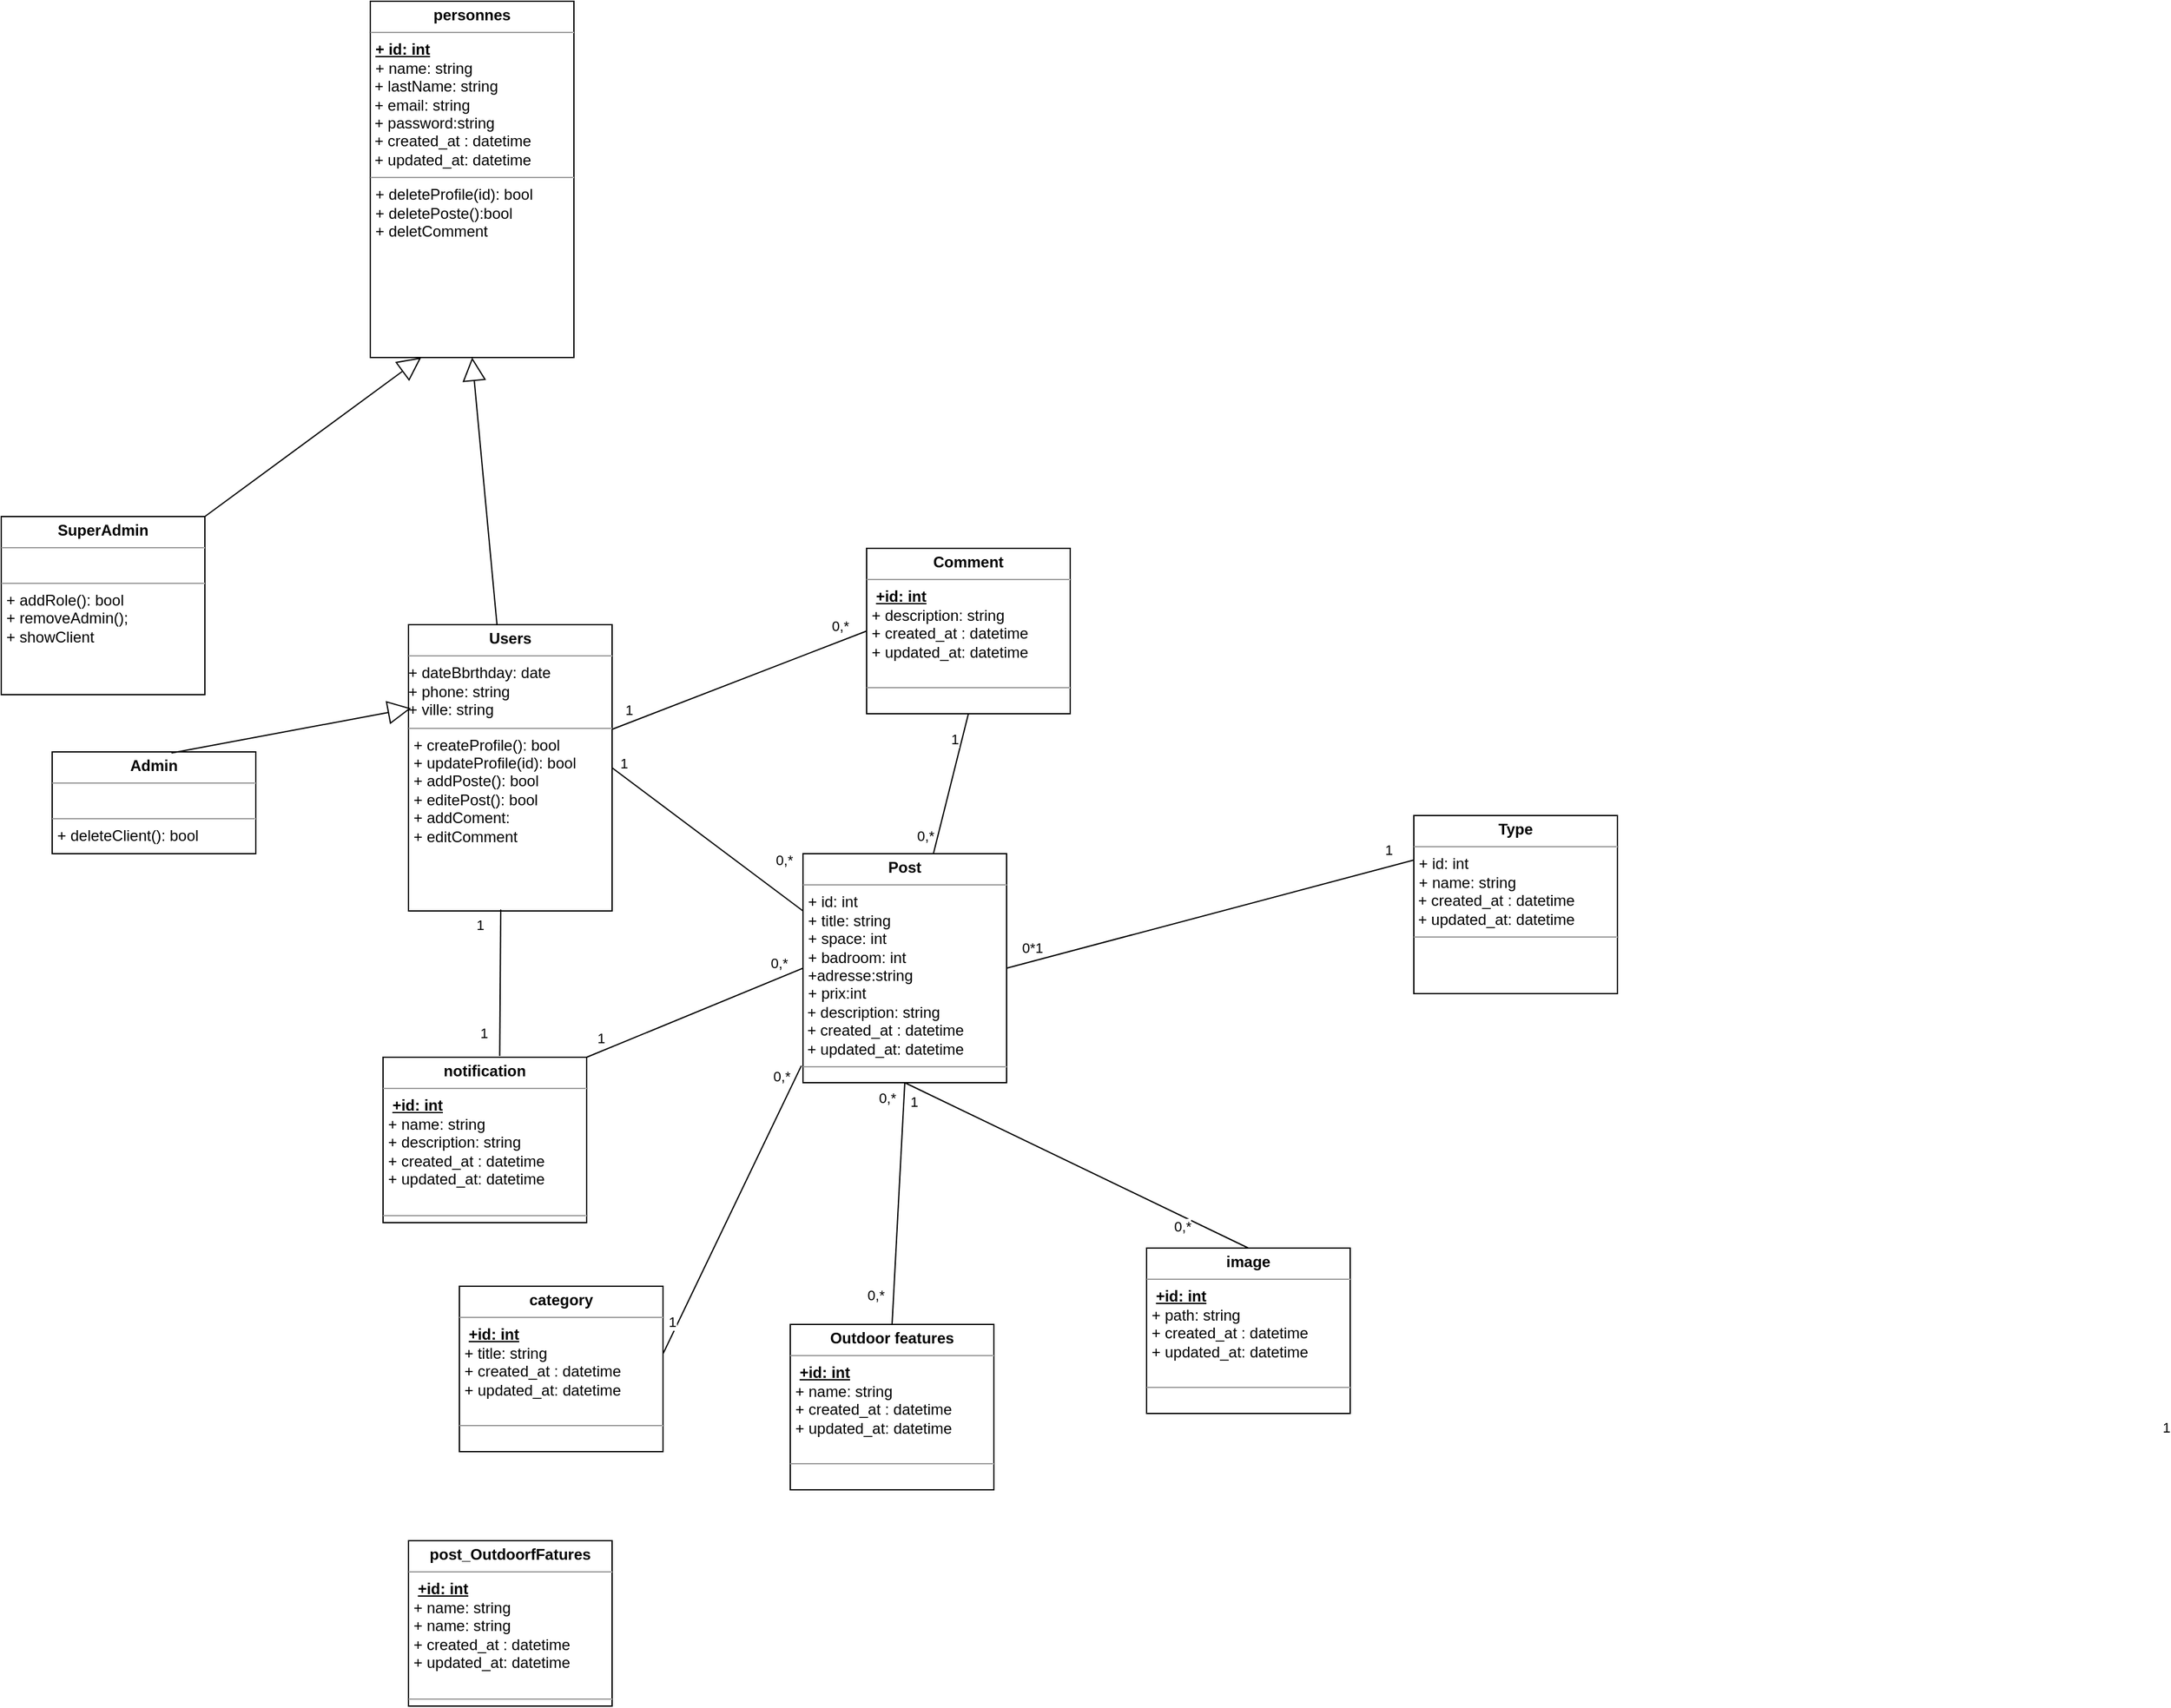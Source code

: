 <mxfile version="21.1.6" type="device">
  <diagram name="Page-1" id="3BSIAnSf3-IARGyF-t0X">
    <mxGraphModel dx="1105" dy="607" grid="1" gridSize="10" guides="1" tooltips="1" connect="1" arrows="1" fold="1" page="1" pageScale="1" pageWidth="827" pageHeight="1169" math="0" shadow="0">
      <root>
        <mxCell id="0" />
        <mxCell id="1" parent="0" />
        <mxCell id="Mf-esZh-TDdM1Es9REWu-5" value="&lt;p style=&quot;margin:0px;margin-top:4px;text-align:center;&quot;&gt;&lt;b&gt;Admin&lt;/b&gt;&lt;/p&gt;&lt;hr size=&quot;1&quot;&gt;&lt;p style=&quot;margin:0px;margin-left:4px;&quot;&gt;&lt;/p&gt;&lt;br&gt;&lt;hr size=&quot;1&quot;&gt;&lt;p style=&quot;margin:0px;margin-left:4px;&quot;&gt;&lt;span style=&quot;background-color: initial;&quot;&gt;+ deleteClient(): bool&lt;/span&gt;&lt;br&gt;&lt;/p&gt;" style="verticalAlign=top;align=left;overflow=fill;fontSize=12;fontFamily=Helvetica;html=1;" parent="1" vertex="1">
          <mxGeometry x="100" y="770" width="160" height="80" as="geometry" />
        </mxCell>
        <mxCell id="Mf-esZh-TDdM1Es9REWu-6" value="&lt;p style=&quot;margin:0px;margin-top:4px;text-align:center;&quot;&gt;&lt;b&gt;Users&lt;/b&gt;&lt;/p&gt;&lt;hr size=&quot;1&quot;&gt;&lt;p style=&quot;margin:0px;margin-left:4px;&quot;&gt;&lt;/p&gt;+ dateBbrthday: date&lt;br&gt;+ phone: string&lt;br&gt;+ ville: string&lt;br&gt;&lt;hr size=&quot;1&quot;&gt;&lt;p style=&quot;margin:0px;margin-left:4px;&quot;&gt;+ createProfile(): bool&lt;/p&gt;&lt;p style=&quot;margin:0px;margin-left:4px;&quot;&gt;+ updateProfile(id): bool&lt;/p&gt;&lt;p style=&quot;margin:0px;margin-left:4px;&quot;&gt;+ addPoste(): bool&lt;/p&gt;&lt;p style=&quot;margin:0px;margin-left:4px;&quot;&gt;+ editePost(): bool&lt;/p&gt;&lt;p style=&quot;margin:0px;margin-left:4px;&quot;&gt;+ addComent:&lt;/p&gt;&lt;p style=&quot;margin:0px;margin-left:4px;&quot;&gt;+ editComment&lt;/p&gt;" style="verticalAlign=top;align=left;overflow=fill;fontSize=12;fontFamily=Helvetica;html=1;" parent="1" vertex="1">
          <mxGeometry x="380" y="670" width="160" height="225" as="geometry" />
        </mxCell>
        <mxCell id="Mf-esZh-TDdM1Es9REWu-7" value="&lt;p style=&quot;margin:0px;margin-top:4px;text-align:center;&quot;&gt;&lt;b&gt;Post&lt;/b&gt;&lt;/p&gt;&lt;hr size=&quot;1&quot;&gt;&lt;p style=&quot;margin:0px;margin-left:4px;&quot;&gt;+ id: int&amp;nbsp;&lt;/p&gt;&lt;p style=&quot;margin:0px;margin-left:4px;&quot;&gt;+ title: string&lt;/p&gt;&lt;p style=&quot;margin:0px;margin-left:4px;&quot;&gt;+ space: int&amp;nbsp;&lt;/p&gt;&lt;p style=&quot;margin:0px;margin-left:4px;&quot;&gt;+ badroom: int&amp;nbsp;&lt;/p&gt;&lt;p style=&quot;margin:0px;margin-left:4px;&quot;&gt;+adresse:string&lt;/p&gt;&lt;p style=&quot;margin:0px;margin-left:4px;&quot;&gt;+ prix:int&amp;nbsp;&lt;/p&gt;&amp;nbsp;+ description: string&lt;br&gt;&amp;nbsp;+ created_at : datetime&lt;br style=&quot;border-color: var(--border-color);&quot;&gt;&amp;nbsp;+ updated_at: datetime&lt;br&gt;&lt;hr size=&quot;1&quot;&gt;&lt;p style=&quot;margin:0px;margin-left:4px;&quot;&gt;&lt;br&gt;&lt;/p&gt;" style="verticalAlign=top;align=left;overflow=fill;fontSize=12;fontFamily=Helvetica;html=1;" parent="1" vertex="1">
          <mxGeometry x="690" y="850" width="160" height="180" as="geometry" />
        </mxCell>
        <mxCell id="Mf-esZh-TDdM1Es9REWu-8" value="&lt;p style=&quot;margin:0px;margin-top:4px;text-align:center;&quot;&gt;&lt;b&gt;category&lt;/b&gt;&lt;/p&gt;&lt;hr size=&quot;1&quot;&gt;&lt;p style=&quot;margin:0px;margin-left:4px;&quot;&gt;&amp;nbsp;&lt;b&gt;&lt;u&gt;+id: int&lt;/u&gt;&lt;/b&gt;&lt;/p&gt;&lt;p style=&quot;margin:0px;margin-left:4px;&quot;&gt;+ title: string&lt;/p&gt;&lt;p style=&quot;margin:0px;margin-left:4px;&quot;&gt;&lt;span style=&quot;background-color: initial;&quot;&gt;+ created_at : datetime&lt;/span&gt;&lt;/p&gt;&lt;p style=&quot;margin:0px;margin-left:4px;&quot;&gt;+ updated_at: datetime&lt;br&gt;&lt;/p&gt;&amp;nbsp;&amp;nbsp;&lt;br&gt;&lt;hr size=&quot;1&quot;&gt;&lt;p style=&quot;margin:0px;margin-left:4px;&quot;&gt;&lt;br&gt;&lt;/p&gt;" style="verticalAlign=top;align=left;overflow=fill;fontSize=12;fontFamily=Helvetica;html=1;" parent="1" vertex="1">
          <mxGeometry x="420" y="1190" width="160" height="130" as="geometry" />
        </mxCell>
        <mxCell id="Mf-esZh-TDdM1Es9REWu-13" value="&lt;p style=&quot;margin:0px;margin-top:4px;text-align:center;&quot;&gt;&lt;b&gt;personnes&lt;/b&gt;&lt;/p&gt;&lt;hr size=&quot;1&quot;&gt;&lt;p style=&quot;margin:0px;margin-left:4px;&quot;&gt;&lt;u&gt;&lt;b&gt;+ id: int&lt;/b&gt;&lt;/u&gt;&lt;/p&gt;&lt;p style=&quot;margin:0px;margin-left:4px;&quot;&gt;+ name: string&lt;/p&gt;&amp;nbsp;+ lastName: string&lt;br&gt;&amp;nbsp;+ email: string&lt;br&gt;&amp;nbsp;+ password:string&amp;nbsp;&lt;br&gt;&amp;nbsp;+ created_at : datetime&lt;br&gt;&amp;nbsp;+ updated_at: datetime&lt;br&gt;&lt;hr size=&quot;1&quot;&gt;&lt;p style=&quot;margin:0px;margin-left:4px;&quot;&gt;+ deleteProfile(id): bool&lt;br&gt;&lt;/p&gt;&lt;p style=&quot;margin:0px;margin-left:4px;&quot;&gt;+ deletePoste():bool&lt;/p&gt;&lt;p style=&quot;margin:0px;margin-left:4px;&quot;&gt;+ deletComment&lt;br&gt;&lt;/p&gt;" style="verticalAlign=top;align=left;overflow=fill;fontSize=12;fontFamily=Helvetica;html=1;" parent="1" vertex="1">
          <mxGeometry x="350" y="180" width="160" height="280" as="geometry" />
        </mxCell>
        <mxCell id="Mf-esZh-TDdM1Es9REWu-18" value="" style="endArrow=block;endSize=16;endFill=0;html=1;rounded=0;entryX=0.5;entryY=1;entryDx=0;entryDy=0;" parent="1" source="Mf-esZh-TDdM1Es9REWu-6" target="Mf-esZh-TDdM1Es9REWu-13" edge="1">
          <mxGeometry width="160" relative="1" as="geometry">
            <mxPoint x="360" y="590" as="sourcePoint" />
            <mxPoint x="520" y="590" as="targetPoint" />
          </mxGeometry>
        </mxCell>
        <mxCell id="Mf-esZh-TDdM1Es9REWu-19" value="" style="endArrow=block;endSize=16;endFill=0;html=1;rounded=0;entryX=0.013;entryY=0.292;entryDx=0;entryDy=0;exitX=0.586;exitY=0.011;exitDx=0;exitDy=0;exitPerimeter=0;entryPerimeter=0;" parent="1" source="Mf-esZh-TDdM1Es9REWu-5" target="Mf-esZh-TDdM1Es9REWu-6" edge="1">
          <mxGeometry width="160" relative="1" as="geometry">
            <mxPoint x="389" y="525" as="sourcePoint" />
            <mxPoint x="290" y="360" as="targetPoint" />
          </mxGeometry>
        </mxCell>
        <mxCell id="RbwRPnONWxTmpKg00C96-1" value="&lt;p style=&quot;margin:0px;margin-top:4px;text-align:center;&quot;&gt;&lt;b&gt;Comment&lt;/b&gt;&lt;/p&gt;&lt;hr size=&quot;1&quot;&gt;&lt;p style=&quot;margin:0px;margin-left:4px;&quot;&gt;&amp;nbsp;&lt;b&gt;&lt;u&gt;+id: int&lt;/u&gt;&lt;/b&gt;&lt;/p&gt;&lt;p style=&quot;margin:0px;margin-left:4px;&quot;&gt;+ description: string&lt;/p&gt;&lt;p style=&quot;margin:0px;margin-left:4px;&quot;&gt;&lt;span style=&quot;background-color: initial;&quot;&gt;+ created_at : datetime&lt;/span&gt;&lt;/p&gt;&lt;p style=&quot;margin:0px;margin-left:4px;&quot;&gt;+ updated_at: datetime&lt;br&gt;&lt;/p&gt;&amp;nbsp;&amp;nbsp;&lt;br&gt;&lt;hr size=&quot;1&quot;&gt;&lt;p style=&quot;margin:0px;margin-left:4px;&quot;&gt;&lt;br&gt;&lt;/p&gt;" style="verticalAlign=top;align=left;overflow=fill;fontSize=12;fontFamily=Helvetica;html=1;" parent="1" vertex="1">
          <mxGeometry x="740" y="610" width="160" height="130" as="geometry" />
        </mxCell>
        <mxCell id="RbwRPnONWxTmpKg00C96-11" value="" style="endArrow=none;html=1;rounded=0;exitX=1;exitY=0.5;exitDx=0;exitDy=0;entryX=0;entryY=0.25;entryDx=0;entryDy=0;" parent="1" source="Mf-esZh-TDdM1Es9REWu-6" target="Mf-esZh-TDdM1Es9REWu-7" edge="1">
          <mxGeometry width="50" height="50" relative="1" as="geometry">
            <mxPoint x="640" y="770" as="sourcePoint" />
            <mxPoint x="710" y="720" as="targetPoint" />
          </mxGeometry>
        </mxCell>
        <mxCell id="RbwRPnONWxTmpKg00C96-12" value="1" style="edgeLabel;html=1;align=center;verticalAlign=middle;resizable=0;points=[];" parent="RbwRPnONWxTmpKg00C96-11" vertex="1" connectable="0">
          <mxGeometry x="-0.875" relative="1" as="geometry">
            <mxPoint y="-11" as="offset" />
          </mxGeometry>
        </mxCell>
        <mxCell id="RbwRPnONWxTmpKg00C96-13" value="0,*" style="edgeLabel;html=1;align=center;verticalAlign=middle;resizable=0;points=[];" parent="RbwRPnONWxTmpKg00C96-11" vertex="1" connectable="0">
          <mxGeometry x="0.856" y="3" relative="1" as="geometry">
            <mxPoint x="-6" y="-30" as="offset" />
          </mxGeometry>
        </mxCell>
        <mxCell id="RbwRPnONWxTmpKg00C96-14" value="" style="endArrow=none;html=1;rounded=0;exitX=1.001;exitY=0.406;exitDx=0;exitDy=0;entryX=-0.008;entryY=0.926;entryDx=0;entryDy=0;exitPerimeter=0;entryPerimeter=0;" parent="1" source="Mf-esZh-TDdM1Es9REWu-8" target="Mf-esZh-TDdM1Es9REWu-7" edge="1">
          <mxGeometry width="50" height="50" relative="1" as="geometry">
            <mxPoint x="550" y="888" as="sourcePoint" />
            <mxPoint x="837" y="820" as="targetPoint" />
          </mxGeometry>
        </mxCell>
        <mxCell id="RbwRPnONWxTmpKg00C96-15" value="1" style="edgeLabel;html=1;align=center;verticalAlign=middle;resizable=0;points=[];" parent="RbwRPnONWxTmpKg00C96-14" vertex="1" connectable="0">
          <mxGeometry x="-0.875" relative="1" as="geometry">
            <mxPoint y="-11" as="offset" />
          </mxGeometry>
        </mxCell>
        <mxCell id="RbwRPnONWxTmpKg00C96-16" value="0,*" style="edgeLabel;html=1;align=center;verticalAlign=middle;resizable=0;points=[];" parent="RbwRPnONWxTmpKg00C96-14" vertex="1" connectable="0">
          <mxGeometry x="0.856" y="3" relative="1" as="geometry">
            <mxPoint x="-6" y="-7" as="offset" />
          </mxGeometry>
        </mxCell>
        <mxCell id="RbwRPnONWxTmpKg00C96-17" value="" style="endArrow=none;html=1;rounded=0;exitX=0.998;exitY=0.366;exitDx=0;exitDy=0;entryX=0;entryY=0.5;entryDx=0;entryDy=0;exitPerimeter=0;" parent="1" source="Mf-esZh-TDdM1Es9REWu-6" target="RbwRPnONWxTmpKg00C96-1" edge="1">
          <mxGeometry width="50" height="50" relative="1" as="geometry">
            <mxPoint x="650" y="660" as="sourcePoint" />
            <mxPoint x="770" y="722" as="targetPoint" />
          </mxGeometry>
        </mxCell>
        <mxCell id="RbwRPnONWxTmpKg00C96-18" value="1" style="edgeLabel;html=1;align=center;verticalAlign=middle;resizable=0;points=[];" parent="RbwRPnONWxTmpKg00C96-17" vertex="1" connectable="0">
          <mxGeometry x="-0.875" relative="1" as="geometry">
            <mxPoint y="-11" as="offset" />
          </mxGeometry>
        </mxCell>
        <mxCell id="RbwRPnONWxTmpKg00C96-19" value="0,*" style="edgeLabel;html=1;align=center;verticalAlign=middle;resizable=0;points=[];" parent="RbwRPnONWxTmpKg00C96-17" vertex="1" connectable="0">
          <mxGeometry x="0.856" y="3" relative="1" as="geometry">
            <mxPoint x="-6" y="-7" as="offset" />
          </mxGeometry>
        </mxCell>
        <mxCell id="RbwRPnONWxTmpKg00C96-20" value="" style="endArrow=none;html=1;rounded=0;exitX=0.5;exitY=1;exitDx=0;exitDy=0;" parent="1" source="RbwRPnONWxTmpKg00C96-1" target="Mf-esZh-TDdM1Es9REWu-7" edge="1">
          <mxGeometry width="50" height="50" relative="1" as="geometry">
            <mxPoint x="1000" y="820" as="sourcePoint" />
            <mxPoint x="1270" y="1067" as="targetPoint" />
          </mxGeometry>
        </mxCell>
        <mxCell id="RbwRPnONWxTmpKg00C96-21" value="1" style="edgeLabel;html=1;align=center;verticalAlign=middle;resizable=0;points=[];" parent="RbwRPnONWxTmpKg00C96-20" vertex="1" connectable="0">
          <mxGeometry x="-0.875" relative="1" as="geometry">
            <mxPoint x="-10" y="13" as="offset" />
          </mxGeometry>
        </mxCell>
        <mxCell id="RbwRPnONWxTmpKg00C96-22" value="0,*" style="edgeLabel;html=1;align=center;verticalAlign=middle;resizable=0;points=[];" parent="RbwRPnONWxTmpKg00C96-20" vertex="1" connectable="0">
          <mxGeometry x="0.856" y="3" relative="1" as="geometry">
            <mxPoint x="-12" y="-7" as="offset" />
          </mxGeometry>
        </mxCell>
        <mxCell id="aGZNI1qmHqWn0Q5Iy5qk-1" value="&lt;p style=&quot;margin:0px;margin-top:4px;text-align:center;&quot;&gt;&lt;b&gt;SuperAdmin&lt;/b&gt;&lt;/p&gt;&lt;hr size=&quot;1&quot;&gt;&lt;p style=&quot;margin:0px;margin-left:4px;&quot;&gt;&lt;/p&gt;&lt;br&gt;&lt;hr size=&quot;1&quot;&gt;&lt;p style=&quot;margin:0px;margin-left:4px;&quot;&gt;&lt;span style=&quot;background-color: initial;&quot;&gt;+ addRole(): bool&lt;/span&gt;&lt;br&gt;&lt;/p&gt;&lt;p style=&quot;margin:0px;margin-left:4px;&quot;&gt;&lt;span style=&quot;background-color: initial;&quot;&gt;+ removeAdmin();&lt;/span&gt;&lt;/p&gt;&lt;p style=&quot;margin:0px;margin-left:4px;&quot;&gt;+ showClient&lt;/p&gt;" style="verticalAlign=top;align=left;overflow=fill;fontSize=12;fontFamily=Helvetica;html=1;" parent="1" vertex="1">
          <mxGeometry x="60" y="585" width="160" height="140" as="geometry" />
        </mxCell>
        <mxCell id="aGZNI1qmHqWn0Q5Iy5qk-3" value="" style="endArrow=block;endSize=16;endFill=0;html=1;rounded=0;entryX=0.25;entryY=1;entryDx=0;entryDy=0;exitX=1;exitY=0;exitDx=0;exitDy=0;" parent="1" source="aGZNI1qmHqWn0Q5Iy5qk-1" target="Mf-esZh-TDdM1Es9REWu-13" edge="1">
          <mxGeometry width="160" relative="1" as="geometry">
            <mxPoint x="466" y="595" as="sourcePoint" />
            <mxPoint x="440" y="470" as="targetPoint" />
          </mxGeometry>
        </mxCell>
        <mxCell id="aGZNI1qmHqWn0Q5Iy5qk-4" value="&lt;p style=&quot;margin:0px;margin-top:4px;text-align:center;&quot;&gt;&lt;b&gt;Type&lt;/b&gt;&lt;/p&gt;&lt;hr size=&quot;1&quot;&gt;&lt;p style=&quot;margin:0px;margin-left:4px;&quot;&gt;+ id: int&amp;nbsp;&lt;/p&gt;&lt;p style=&quot;margin:0px;margin-left:4px;&quot;&gt;+ name: string&lt;/p&gt;&amp;nbsp;+ created_at : datetime&lt;br style=&quot;border-color: var(--border-color);&quot;&gt;&amp;nbsp;+ updated_at: datetime&lt;br&gt;&lt;hr size=&quot;1&quot;&gt;&lt;p style=&quot;margin:0px;margin-left:4px;&quot;&gt;&lt;br&gt;&lt;/p&gt;" style="verticalAlign=top;align=left;overflow=fill;fontSize=12;fontFamily=Helvetica;html=1;" parent="1" vertex="1">
          <mxGeometry x="1170" y="820" width="160" height="140" as="geometry" />
        </mxCell>
        <mxCell id="aGZNI1qmHqWn0Q5Iy5qk-8" value="" style="endArrow=none;html=1;rounded=0;exitX=1;exitY=0.5;exitDx=0;exitDy=0;entryX=0;entryY=0.25;entryDx=0;entryDy=0;" parent="1" source="Mf-esZh-TDdM1Es9REWu-7" target="aGZNI1qmHqWn0Q5Iy5qk-4" edge="1">
          <mxGeometry width="50" height="50" relative="1" as="geometry">
            <mxPoint x="990" y="880" as="sourcePoint" />
            <mxPoint x="1210" y="1057" as="targetPoint" />
          </mxGeometry>
        </mxCell>
        <mxCell id="aGZNI1qmHqWn0Q5Iy5qk-9" value="0*1" style="edgeLabel;html=1;align=center;verticalAlign=middle;resizable=0;points=[];" parent="aGZNI1qmHqWn0Q5Iy5qk-8" vertex="1" connectable="0">
          <mxGeometry x="-0.875" relative="1" as="geometry">
            <mxPoint y="-11" as="offset" />
          </mxGeometry>
        </mxCell>
        <mxCell id="aGZNI1qmHqWn0Q5Iy5qk-10" value="1" style="edgeLabel;html=1;align=center;verticalAlign=middle;resizable=0;points=[];" parent="aGZNI1qmHqWn0Q5Iy5qk-8" vertex="1" connectable="0">
          <mxGeometry x="0.856" y="3" relative="1" as="geometry">
            <mxPoint x="614" y="443" as="offset" />
          </mxGeometry>
        </mxCell>
        <mxCell id="tyO3XUMYPPwO11Adx0IR-18" value="1&lt;br&gt;" style="edgeLabel;html=1;align=center;verticalAlign=middle;resizable=0;points=[];" parent="aGZNI1qmHqWn0Q5Iy5qk-8" vertex="1" connectable="0">
          <mxGeometry x="0.873" y="2" relative="1" as="geometry">
            <mxPoint x="1" y="-12" as="offset" />
          </mxGeometry>
        </mxCell>
        <mxCell id="tyO3XUMYPPwO11Adx0IR-1" value="&lt;p style=&quot;margin:0px;margin-top:4px;text-align:center;&quot;&gt;&lt;/p&gt;&lt;b&gt;&lt;div style=&quot;text-align: center;&quot;&gt;&lt;b style=&quot;background-color: initial;&quot;&gt;Outdoor features&lt;/b&gt;&lt;/div&gt;&lt;/b&gt;&lt;hr style=&quot;text-align: center;&quot; size=&quot;1&quot;&gt;&lt;p style=&quot;margin:0px;margin-left:4px;&quot;&gt;&amp;nbsp;&lt;b&gt;&lt;u&gt;+id: int&lt;/u&gt;&lt;/b&gt;&lt;/p&gt;&lt;p style=&quot;margin:0px;margin-left:4px;&quot;&gt;+ name: string&lt;/p&gt;&lt;p style=&quot;margin:0px;margin-left:4px;&quot;&gt;&lt;span style=&quot;background-color: initial;&quot;&gt;+ created_at : datetime&lt;/span&gt;&lt;/p&gt;&lt;p style=&quot;margin:0px;margin-left:4px;&quot;&gt;+ updated_at: datetime&lt;br&gt;&lt;/p&gt;&amp;nbsp;&amp;nbsp;&lt;br&gt;&lt;hr size=&quot;1&quot;&gt;&lt;p style=&quot;margin:0px;margin-left:4px;&quot;&gt;&lt;br&gt;&lt;/p&gt;" style="verticalAlign=top;align=left;overflow=fill;fontSize=12;fontFamily=Helvetica;html=1;" parent="1" vertex="1">
          <mxGeometry x="680" y="1220" width="160" height="130" as="geometry" />
        </mxCell>
        <mxCell id="tyO3XUMYPPwO11Adx0IR-3" value="" style="endArrow=none;html=1;rounded=0;exitX=0.5;exitY=0;exitDx=0;exitDy=0;entryX=0.5;entryY=1;entryDx=0;entryDy=0;" parent="1" source="tyO3XUMYPPwO11Adx0IR-1" target="Mf-esZh-TDdM1Es9REWu-7" edge="1">
          <mxGeometry width="50" height="50" relative="1" as="geometry">
            <mxPoint x="712" y="1103" as="sourcePoint" />
            <mxPoint x="827" y="1050" as="targetPoint" />
          </mxGeometry>
        </mxCell>
        <mxCell id="tyO3XUMYPPwO11Adx0IR-4" value="0,*" style="edgeLabel;html=1;align=center;verticalAlign=middle;resizable=0;points=[];" parent="tyO3XUMYPPwO11Adx0IR-3" vertex="1" connectable="0">
          <mxGeometry x="-0.875" relative="1" as="geometry">
            <mxPoint x="-14" y="-11" as="offset" />
          </mxGeometry>
        </mxCell>
        <mxCell id="tyO3XUMYPPwO11Adx0IR-5" value="0,*" style="edgeLabel;html=1;align=center;verticalAlign=middle;resizable=0;points=[];" parent="tyO3XUMYPPwO11Adx0IR-3" vertex="1" connectable="0">
          <mxGeometry x="0.856" y="3" relative="1" as="geometry">
            <mxPoint x="-11" y="-2" as="offset" />
          </mxGeometry>
        </mxCell>
        <mxCell id="tyO3XUMYPPwO11Adx0IR-6" value="&lt;p style=&quot;margin:0px;margin-top:4px;text-align:center;&quot;&gt;&lt;/p&gt;&lt;b&gt;&lt;div style=&quot;text-align: center;&quot;&gt;image&lt;/div&gt;&lt;/b&gt;&lt;hr style=&quot;text-align: center;&quot; size=&quot;1&quot;&gt;&lt;p style=&quot;margin:0px;margin-left:4px;&quot;&gt;&amp;nbsp;&lt;b&gt;&lt;u&gt;+id: int&lt;/u&gt;&lt;/b&gt;&lt;/p&gt;&lt;p style=&quot;margin:0px;margin-left:4px;&quot;&gt;+ path: string&lt;/p&gt;&lt;p style=&quot;margin:0px;margin-left:4px;&quot;&gt;&lt;span style=&quot;background-color: initial;&quot;&gt;+ created_at : datetime&lt;/span&gt;&lt;/p&gt;&lt;p style=&quot;margin:0px;margin-left:4px;&quot;&gt;+ updated_at: datetime&lt;br&gt;&lt;/p&gt;&amp;nbsp;&amp;nbsp;&lt;br&gt;&lt;hr size=&quot;1&quot;&gt;&lt;p style=&quot;margin:0px;margin-left:4px;&quot;&gt;&lt;br&gt;&lt;/p&gt;" style="verticalAlign=top;align=left;overflow=fill;fontSize=12;fontFamily=Helvetica;html=1;" parent="1" vertex="1">
          <mxGeometry x="960" y="1160" width="160" height="130" as="geometry" />
        </mxCell>
        <mxCell id="tyO3XUMYPPwO11Adx0IR-7" value="" style="endArrow=none;html=1;rounded=0;exitX=0.5;exitY=0;exitDx=0;exitDy=0;entryX=0.5;entryY=1;entryDx=0;entryDy=0;" parent="1" source="tyO3XUMYPPwO11Adx0IR-6" target="Mf-esZh-TDdM1Es9REWu-7" edge="1">
          <mxGeometry width="50" height="50" relative="1" as="geometry">
            <mxPoint x="670" y="1200" as="sourcePoint" />
            <mxPoint x="751" y="1000" as="targetPoint" />
          </mxGeometry>
        </mxCell>
        <mxCell id="tyO3XUMYPPwO11Adx0IR-8" value="0,*" style="edgeLabel;html=1;align=center;verticalAlign=middle;resizable=0;points=[];" parent="tyO3XUMYPPwO11Adx0IR-7" vertex="1" connectable="0">
          <mxGeometry x="-0.875" relative="1" as="geometry">
            <mxPoint x="-36" y="-9" as="offset" />
          </mxGeometry>
        </mxCell>
        <mxCell id="tyO3XUMYPPwO11Adx0IR-9" value="1" style="edgeLabel;html=1;align=center;verticalAlign=middle;resizable=0;points=[];" parent="tyO3XUMYPPwO11Adx0IR-7" vertex="1" connectable="0">
          <mxGeometry x="0.856" y="3" relative="1" as="geometry">
            <mxPoint x="-11" y="3" as="offset" />
          </mxGeometry>
        </mxCell>
        <mxCell id="tyO3XUMYPPwO11Adx0IR-10" value="&lt;p style=&quot;margin:0px;margin-top:4px;text-align:center;&quot;&gt;&lt;/p&gt;&lt;b&gt;&lt;div style=&quot;text-align: center;&quot;&gt;notification&lt;/div&gt;&lt;/b&gt;&lt;hr style=&quot;text-align: center;&quot; size=&quot;1&quot;&gt;&lt;p style=&quot;margin:0px;margin-left:4px;&quot;&gt;&amp;nbsp;&lt;b&gt;&lt;u&gt;+id: int&lt;/u&gt;&lt;/b&gt;&lt;/p&gt;&lt;p style=&quot;margin:0px;margin-left:4px;&quot;&gt;+ name: string&lt;/p&gt;&lt;p style=&quot;margin:0px;margin-left:4px;&quot;&gt;+ description: string&lt;br&gt;&lt;/p&gt;&lt;p style=&quot;margin:0px;margin-left:4px;&quot;&gt;&lt;span style=&quot;background-color: initial;&quot;&gt;+ created_at : datetime&lt;/span&gt;&lt;/p&gt;&lt;p style=&quot;margin:0px;margin-left:4px;&quot;&gt;+ updated_at: datetime&lt;br&gt;&lt;/p&gt;&amp;nbsp;&amp;nbsp;&lt;br&gt;&lt;hr size=&quot;1&quot;&gt;&lt;p style=&quot;margin:0px;margin-left:4px;&quot;&gt;&lt;br&gt;&lt;/p&gt;" style="verticalAlign=top;align=left;overflow=fill;fontSize=12;fontFamily=Helvetica;html=1;" parent="1" vertex="1">
          <mxGeometry x="360" y="1010" width="160" height="130" as="geometry" />
        </mxCell>
        <mxCell id="tyO3XUMYPPwO11Adx0IR-11" value="" style="endArrow=none;html=1;rounded=0;exitX=1;exitY=0;exitDx=0;exitDy=0;entryX=0;entryY=0.5;entryDx=0;entryDy=0;" parent="1" source="tyO3XUMYPPwO11Adx0IR-10" target="Mf-esZh-TDdM1Es9REWu-7" edge="1">
          <mxGeometry width="50" height="50" relative="1" as="geometry">
            <mxPoint x="490" y="1140" as="sourcePoint" />
            <mxPoint x="599" y="877" as="targetPoint" />
          </mxGeometry>
        </mxCell>
        <mxCell id="tyO3XUMYPPwO11Adx0IR-12" value="1" style="edgeLabel;html=1;align=center;verticalAlign=middle;resizable=0;points=[];" parent="tyO3XUMYPPwO11Adx0IR-11" vertex="1" connectable="0">
          <mxGeometry x="-0.875" relative="1" as="geometry">
            <mxPoint y="-11" as="offset" />
          </mxGeometry>
        </mxCell>
        <mxCell id="tyO3XUMYPPwO11Adx0IR-13" value="0,*" style="edgeLabel;html=1;align=center;verticalAlign=middle;resizable=0;points=[];" parent="tyO3XUMYPPwO11Adx0IR-11" vertex="1" connectable="0">
          <mxGeometry x="0.856" y="3" relative="1" as="geometry">
            <mxPoint x="-6" y="-7" as="offset" />
          </mxGeometry>
        </mxCell>
        <mxCell id="tyO3XUMYPPwO11Adx0IR-14" value="" style="endArrow=none;html=1;rounded=0;exitX=0.573;exitY=-0.008;exitDx=0;exitDy=0;entryX=0.453;entryY=0.995;entryDx=0;entryDy=0;entryPerimeter=0;exitPerimeter=0;" parent="1" source="tyO3XUMYPPwO11Adx0IR-10" target="Mf-esZh-TDdM1Es9REWu-6" edge="1">
          <mxGeometry width="50" height="50" relative="1" as="geometry">
            <mxPoint x="430" y="1020" as="sourcePoint" />
            <mxPoint x="700" y="930" as="targetPoint" />
          </mxGeometry>
        </mxCell>
        <mxCell id="tyO3XUMYPPwO11Adx0IR-15" value="1" style="edgeLabel;html=1;align=center;verticalAlign=middle;resizable=0;points=[];" parent="tyO3XUMYPPwO11Adx0IR-14" vertex="1" connectable="0">
          <mxGeometry x="-0.875" relative="1" as="geometry">
            <mxPoint x="-13" y="-11" as="offset" />
          </mxGeometry>
        </mxCell>
        <mxCell id="tyO3XUMYPPwO11Adx0IR-16" value="1" style="edgeLabel;html=1;align=center;verticalAlign=middle;resizable=0;points=[];" parent="tyO3XUMYPPwO11Adx0IR-14" vertex="1" connectable="0">
          <mxGeometry x="0.856" y="3" relative="1" as="geometry">
            <mxPoint x="-14" y="4" as="offset" />
          </mxGeometry>
        </mxCell>
        <mxCell id="tyO3XUMYPPwO11Adx0IR-17" value="&lt;p style=&quot;margin:0px;margin-top:4px;text-align:center;&quot;&gt;&lt;/p&gt;&lt;b&gt;&lt;div style=&quot;text-align: center;&quot;&gt;&lt;b style=&quot;background-color: initial;&quot;&gt;post_OutdoorfFatures&lt;/b&gt;&lt;/div&gt;&lt;/b&gt;&lt;hr style=&quot;text-align: center;&quot; size=&quot;1&quot;&gt;&lt;p style=&quot;margin:0px;margin-left:4px;&quot;&gt;&amp;nbsp;&lt;b&gt;&lt;u&gt;+id: int&lt;/u&gt;&lt;/b&gt;&lt;/p&gt;&lt;p style=&quot;margin:0px;margin-left:4px;&quot;&gt;+ name: string&lt;/p&gt;&lt;p style=&quot;margin:0px;margin-left:4px;&quot;&gt;+ name: string&lt;br&gt;&lt;/p&gt;&lt;p style=&quot;margin:0px;margin-left:4px;&quot;&gt;&lt;span style=&quot;background-color: initial;&quot;&gt;+ created_at : datetime&lt;/span&gt;&lt;/p&gt;&lt;p style=&quot;margin:0px;margin-left:4px;&quot;&gt;+ updated_at: datetime&lt;br&gt;&lt;/p&gt;&amp;nbsp;&amp;nbsp;&lt;br&gt;&lt;hr size=&quot;1&quot;&gt;&lt;p style=&quot;margin:0px;margin-left:4px;&quot;&gt;&lt;br&gt;&lt;/p&gt;" style="verticalAlign=top;align=left;overflow=fill;fontSize=12;fontFamily=Helvetica;html=1;" parent="1" vertex="1">
          <mxGeometry x="380" y="1390" width="160" height="130" as="geometry" />
        </mxCell>
      </root>
    </mxGraphModel>
  </diagram>
</mxfile>
